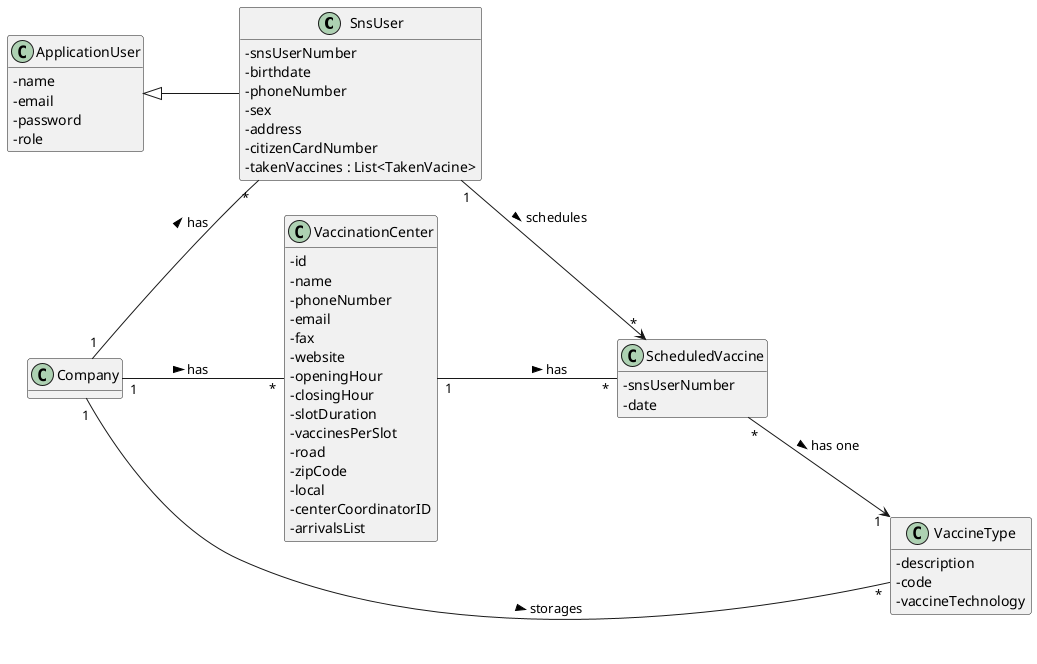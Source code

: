   @startuml

hide methods
left to right direction
skinparam classAttributeIconSize 0


class SnsUser {
-snsUserNumber
-birthdate
-phoneNumber
-sex
-address
-citizenCardNumber
-takenVaccines : List<TakenVacine>
}



class VaccineType{
-description
-code
-vaccineTechnology
}

class ApplicationUser {
    -name
    -email
    -password
    -role
}

class ScheduledVaccine {
-snsUserNumber
-date
}

class VaccinationCenter {
-id
-name
-phoneNumber
-email
-fax
-website
-openingHour
-closingHour
-slotDuration
-vaccinesPerSlot
-road
-zipCode
-local
-centerCoordinatorID
-arrivalsList
}

SnsUser "1" --> "*" ScheduledVaccine: schedules >

ApplicationUser  <|-- SnsUser

ScheduledVaccine "*" --> "1" VaccineType: has one  >

Company "1" --- "*" VaccineType : storages >

Company "1" -- "*" SnsUser : has >

Company "1" -- "*" VaccinationCenter : has >

VaccinationCenter "1" -- "*" ScheduledVaccine : has >
@enduml